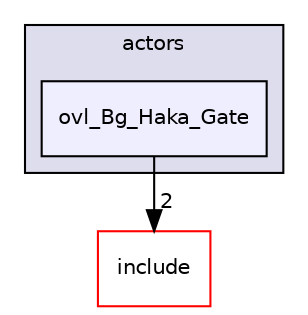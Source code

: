 digraph "src/overlays/actors/ovl_Bg_Haka_Gate" {
  compound=true
  node [ fontsize="10", fontname="Helvetica"];
  edge [ labelfontsize="10", labelfontname="Helvetica"];
  subgraph clusterdir_e93473484be31ce7bcb356bd643a22f8 {
    graph [ bgcolor="#ddddee", pencolor="black", label="actors" fontname="Helvetica", fontsize="10", URL="dir_e93473484be31ce7bcb356bd643a22f8.html"]
  dir_2044709a54d7bff9569a8a0425a3c1e2 [shape=box, label="ovl_Bg_Haka_Gate", style="filled", fillcolor="#eeeeff", pencolor="black", URL="dir_2044709a54d7bff9569a8a0425a3c1e2.html"];
  }
  dir_d44c64559bbebec7f509842c48db8b23 [shape=box label="include" fillcolor="white" style="filled" color="red" URL="dir_d44c64559bbebec7f509842c48db8b23.html"];
  dir_2044709a54d7bff9569a8a0425a3c1e2->dir_d44c64559bbebec7f509842c48db8b23 [headlabel="2", labeldistance=1.5 headhref="dir_000035_000000.html"];
}
